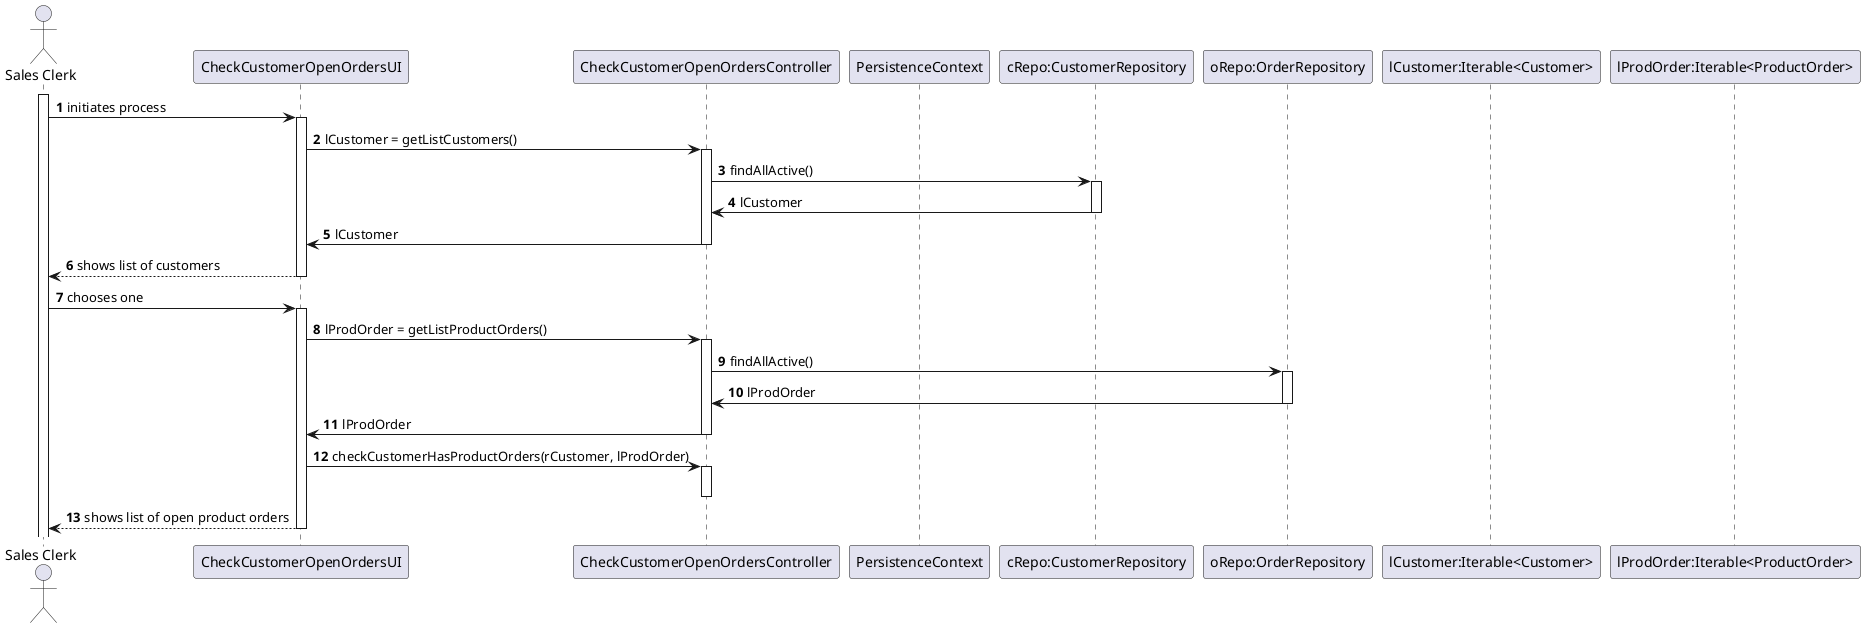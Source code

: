 @startuml
autonumber

actor "Sales Clerk" as ACT

participant "CheckCustomerOpenOrdersUI" as UI
participant "CheckCustomerOpenOrdersController" as CTRL
participant "PersistenceContext" as PCON

participant "cRepo:CustomerRepository" as CREPO
participant "oRepo:OrderRepository" as OREPO

participant "lCustomer:Iterable<Customer>" as LCUST
participant "lProdOrder:Iterable<ProductOrder>" as LPROD

activate ACT
ACT -> UI : initiates process
activate UI
UI -> CTRL : lCustomer = getListCustomers()
activate CTRL
CTRL -> CREPO : findAllActive()
activate CREPO
CREPO -> CTRL : lCustomer
deactivate CREPO
CTRL -> UI : lCustomer
deactivate CTRL
UI --> ACT : shows list of customers
deactivate UI

ACT -> UI : chooses one
activate UI
UI -> CTRL : lProdOrder = getListProductOrders()
activate CTRL
CTRL -> OREPO : findAllActive()
activate OREPO
OREPO -> CTRL : lProdOrder
deactivate OREPO
CTRL -> UI: lProdOrder
deactivate CTRL
UI -> CTRL : checkCustomerHasProductOrders(rCustomer, lProdOrder)
activate CTRL
deactivate CTRL
UI --> ACT : shows list of open product orders
deactivate UI


@enduml

